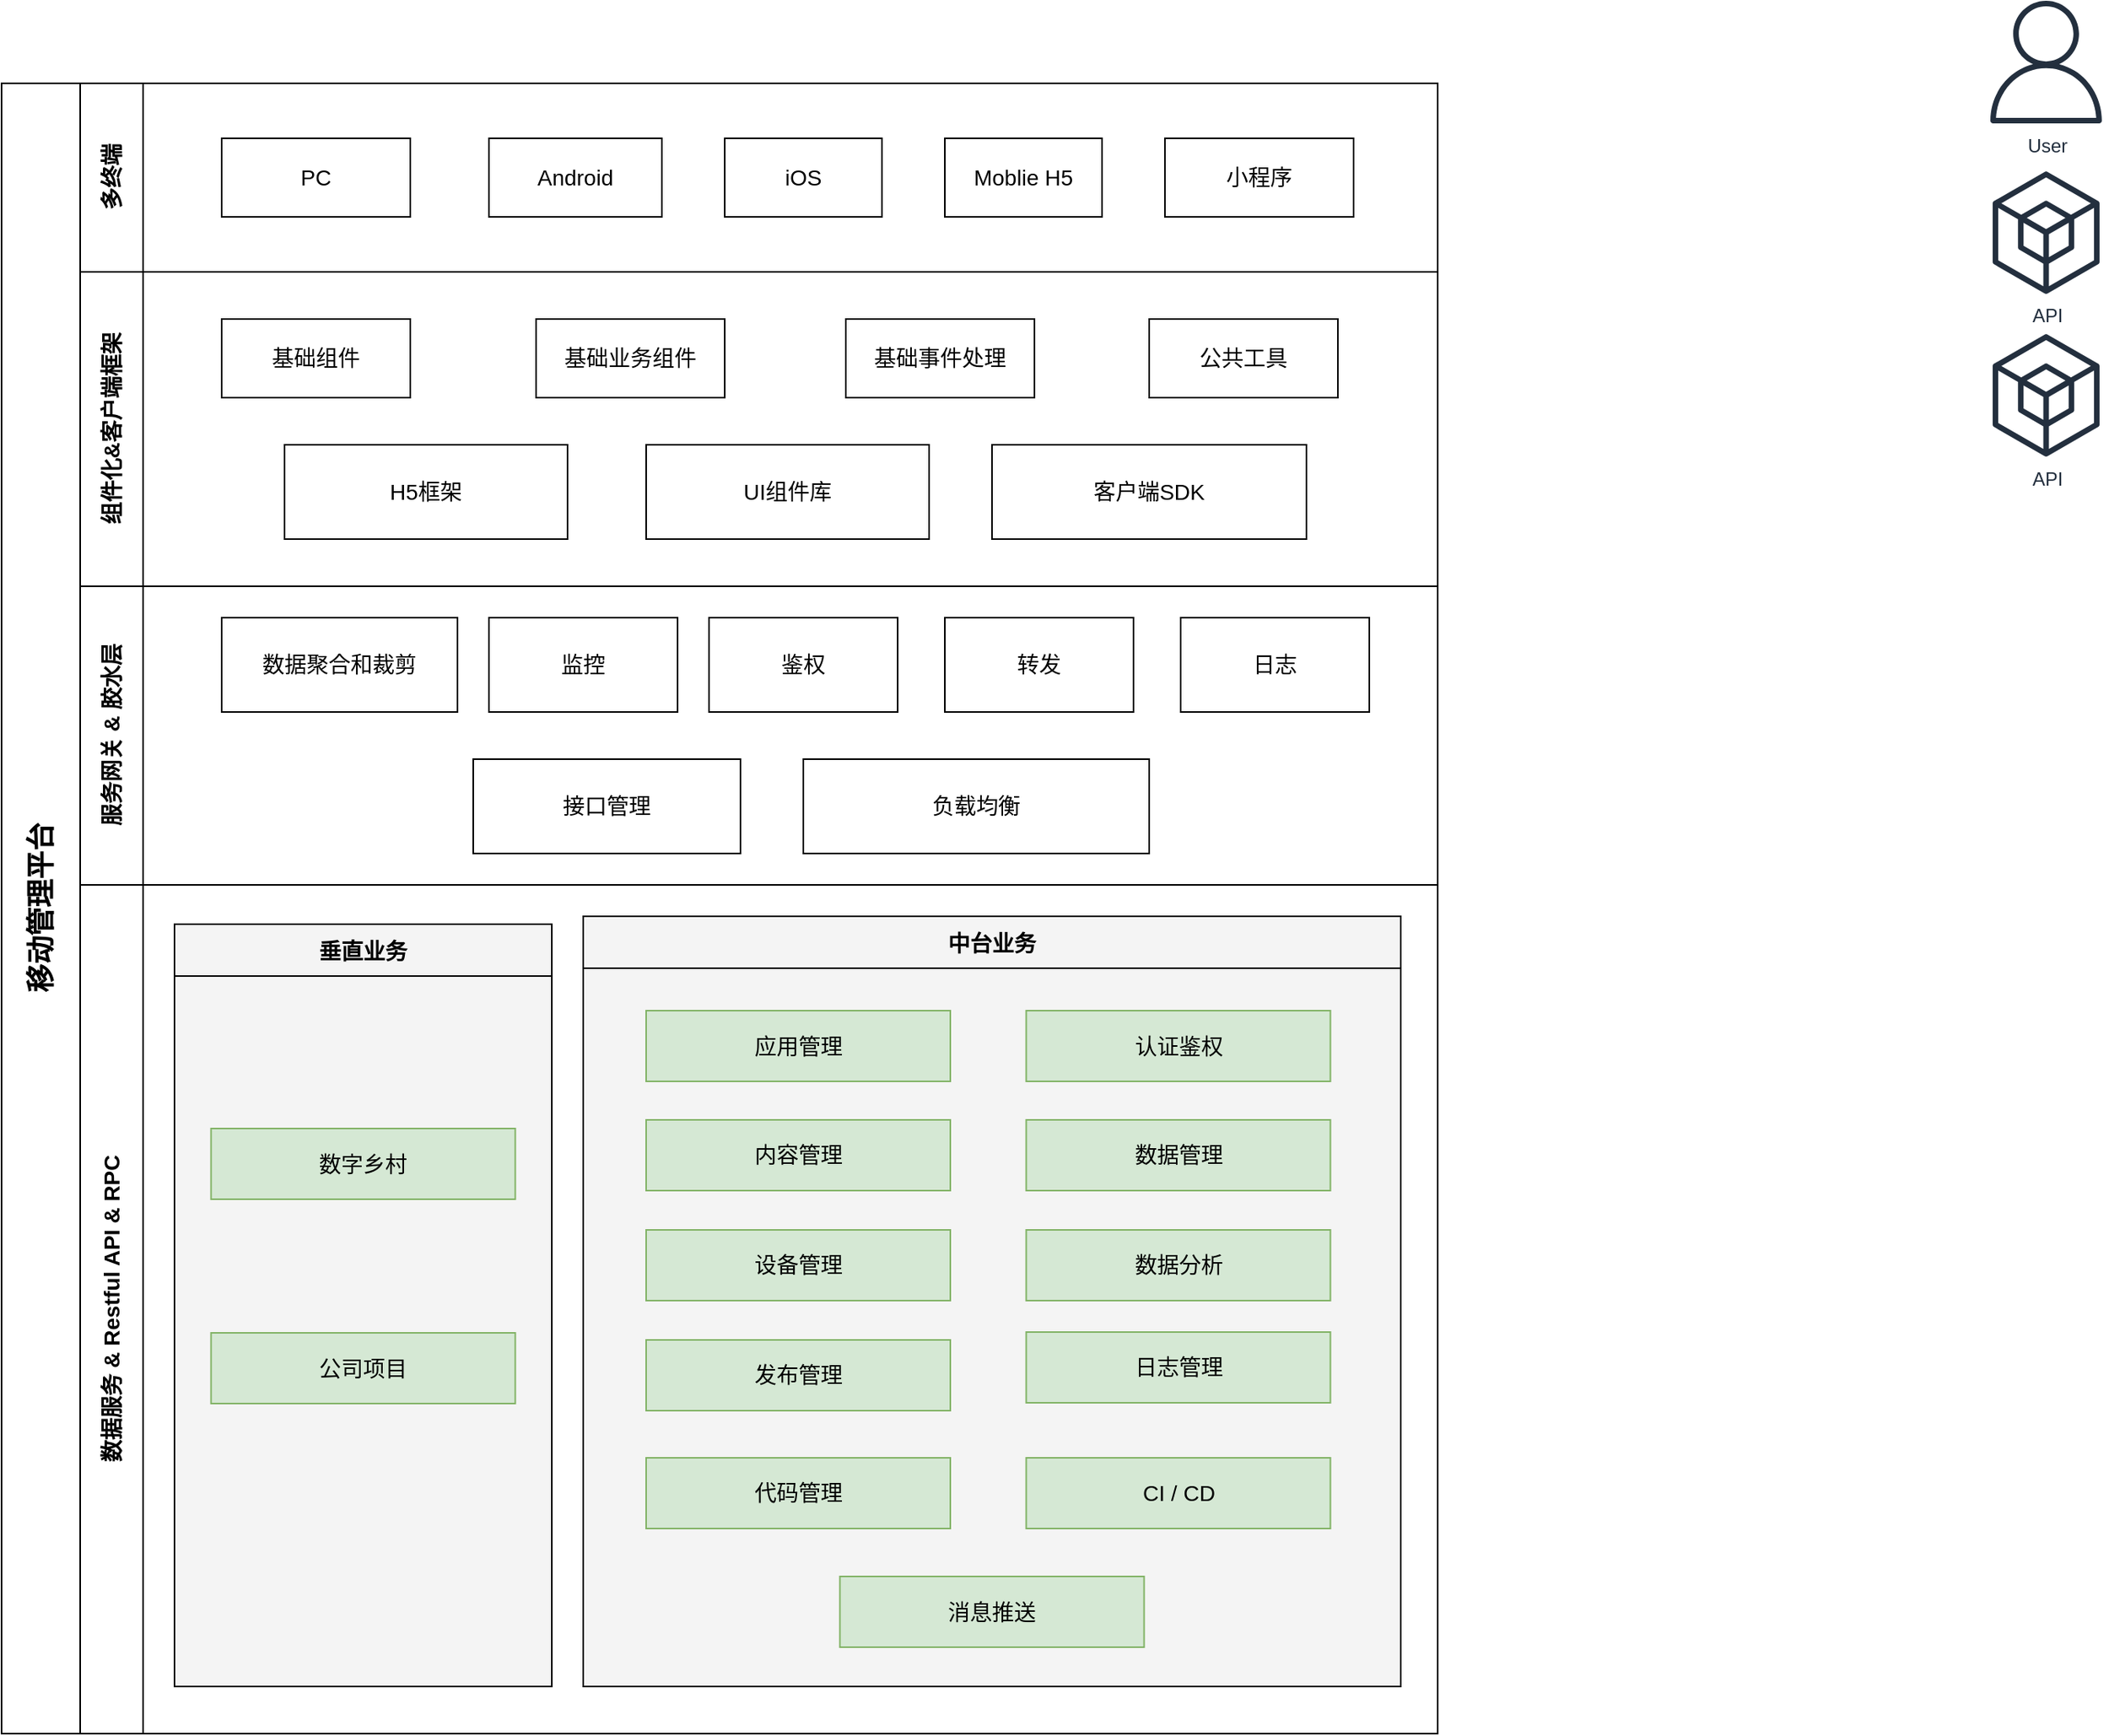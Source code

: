 <mxfile version="14.4.5" type="github">
  <diagram id="Ht1M8jgEwFfnCIfOTk4-" name="Page-1">
    <mxGraphModel dx="1426" dy="834" grid="1" gridSize="10" guides="1" tooltips="1" connect="1" arrows="1" fold="1" page="1" pageScale="1" pageWidth="827" pageHeight="1169" math="0" shadow="0">
      <root>
        <mxCell id="0" />
        <mxCell id="1" parent="0" />
        <mxCell id="jZVaUwOg5UY3L9NAnvdq-92" value="User" style="outlineConnect=0;fontColor=#232F3E;gradientColor=none;fillColor=#232F3E;strokeColor=none;dashed=0;verticalLabelPosition=bottom;verticalAlign=top;align=center;html=1;fontSize=12;fontStyle=0;aspect=fixed;pointerEvents=1;shape=mxgraph.aws4.user;labelBackgroundColor=none;" parent="1" vertex="1">
          <mxGeometry x="1431.5" y="147.5" width="78" height="78" as="geometry" />
        </mxCell>
        <mxCell id="jZVaUwOg5UY3L9NAnvdq-93" value="API" style="outlineConnect=0;fontColor=#232F3E;gradientColor=none;fillColor=#232F3E;strokeColor=none;dashed=0;verticalLabelPosition=bottom;verticalAlign=top;align=center;html=1;fontSize=12;fontStyle=0;aspect=fixed;pointerEvents=1;shape=mxgraph.aws4.external_sdk;labelBackgroundColor=none;" parent="1" vertex="1">
          <mxGeometry x="1436.5" y="256" width="68" height="78" as="geometry" />
        </mxCell>
        <mxCell id="jZVaUwOg5UY3L9NAnvdq-94" value="API&lt;br&gt;" style="outlineConnect=0;fontColor=#232F3E;gradientColor=none;fillColor=#232F3E;strokeColor=none;dashed=0;verticalLabelPosition=bottom;verticalAlign=top;align=center;html=1;fontSize=12;fontStyle=0;aspect=fixed;pointerEvents=1;shape=mxgraph.aws4.external_sdk;labelBackgroundColor=none;" parent="1" vertex="1">
          <mxGeometry x="1436.5" y="359.5" width="68" height="78" as="geometry" />
        </mxCell>
        <mxCell id="Hy0hhaO_qFaU3YnSaLih-2" value="&lt;font style=&quot;font-size: 18px&quot;&gt;移动管理平台&lt;/font&gt;" style="swimlane;html=1;childLayout=stackLayout;resizeParent=1;resizeParentMax=0;horizontal=0;startSize=50;horizontalStack=0;" vertex="1" parent="1">
          <mxGeometry x="170" y="200" width="913.5" height="1050" as="geometry" />
        </mxCell>
        <mxCell id="Hy0hhaO_qFaU3YnSaLih-3" value="&lt;font style=&quot;font-size: 14px;&quot;&gt;多终端&lt;/font&gt;" style="swimlane;html=1;startSize=40;horizontal=0;fontSize=14;" vertex="1" parent="Hy0hhaO_qFaU3YnSaLih-2">
          <mxGeometry x="50" width="863.5" height="120" as="geometry" />
        </mxCell>
        <mxCell id="Hy0hhaO_qFaU3YnSaLih-13" value="&lt;font style=&quot;font-size: 14px&quot;&gt;PC&lt;/font&gt;" style="whiteSpace=wrap;html=1;" vertex="1" parent="Hy0hhaO_qFaU3YnSaLih-3">
          <mxGeometry x="90" y="35" width="120" height="50" as="geometry" />
        </mxCell>
        <mxCell id="Hy0hhaO_qFaU3YnSaLih-19" value="&lt;font style=&quot;font-size: 14px&quot;&gt;Moblie H5&lt;/font&gt;" style="whiteSpace=wrap;html=1;" vertex="1" parent="Hy0hhaO_qFaU3YnSaLih-3">
          <mxGeometry x="550" y="35" width="100" height="50" as="geometry" />
        </mxCell>
        <mxCell id="Hy0hhaO_qFaU3YnSaLih-18" value="&lt;font style=&quot;font-size: 14px&quot;&gt;iOS&lt;/font&gt;" style="whiteSpace=wrap;html=1;" vertex="1" parent="Hy0hhaO_qFaU3YnSaLih-3">
          <mxGeometry x="410" y="35" width="100" height="50" as="geometry" />
        </mxCell>
        <mxCell id="Hy0hhaO_qFaU3YnSaLih-17" value="&lt;font style=&quot;font-size: 14px&quot;&gt;Android&lt;/font&gt;" style="whiteSpace=wrap;html=1;" vertex="1" parent="Hy0hhaO_qFaU3YnSaLih-3">
          <mxGeometry x="260" y="35" width="110" height="50" as="geometry" />
        </mxCell>
        <mxCell id="Hy0hhaO_qFaU3YnSaLih-20" value="&lt;font style=&quot;font-size: 14px&quot;&gt;小程序&lt;/font&gt;" style="whiteSpace=wrap;html=1;" vertex="1" parent="Hy0hhaO_qFaU3YnSaLih-3">
          <mxGeometry x="690" y="35" width="120" height="50" as="geometry" />
        </mxCell>
        <mxCell id="Hy0hhaO_qFaU3YnSaLih-4" value="&lt;font style=&quot;font-size: 14px&quot;&gt;组件化&amp;amp;客户端框架&lt;/font&gt;" style="swimlane;html=1;startSize=40;horizontal=0;" vertex="1" parent="Hy0hhaO_qFaU3YnSaLih-2">
          <mxGeometry x="50" y="120" width="863.5" height="200" as="geometry" />
        </mxCell>
        <mxCell id="Hy0hhaO_qFaU3YnSaLih-25" value="&lt;font style=&quot;font-size: 14px&quot;&gt;公共工具&lt;/font&gt;" style="whiteSpace=wrap;html=1;" vertex="1" parent="Hy0hhaO_qFaU3YnSaLih-4">
          <mxGeometry x="680" y="30" width="120" height="50" as="geometry" />
        </mxCell>
        <mxCell id="Hy0hhaO_qFaU3YnSaLih-23" value="&lt;font style=&quot;font-size: 14px&quot;&gt;基础业务组件&lt;/font&gt;" style="whiteSpace=wrap;html=1;" vertex="1" parent="Hy0hhaO_qFaU3YnSaLih-4">
          <mxGeometry x="290" y="30" width="120" height="50" as="geometry" />
        </mxCell>
        <mxCell id="Hy0hhaO_qFaU3YnSaLih-24" value="&lt;font style=&quot;font-size: 14px&quot;&gt;基础事件处理&lt;/font&gt;" style="whiteSpace=wrap;html=1;" vertex="1" parent="Hy0hhaO_qFaU3YnSaLih-4">
          <mxGeometry x="487" y="30" width="120" height="50" as="geometry" />
        </mxCell>
        <mxCell id="Hy0hhaO_qFaU3YnSaLih-22" value="&lt;font style=&quot;font-size: 14px&quot;&gt;基础组件&lt;/font&gt;" style="whiteSpace=wrap;html=1;" vertex="1" parent="Hy0hhaO_qFaU3YnSaLih-4">
          <mxGeometry x="90" y="30" width="120" height="50" as="geometry" />
        </mxCell>
        <mxCell id="Hy0hhaO_qFaU3YnSaLih-27" style="edgeStyle=orthogonalEdgeStyle;rounded=0;orthogonalLoop=1;jettySize=auto;html=1;exitX=0.5;exitY=1;exitDx=0;exitDy=0;" edge="1" parent="Hy0hhaO_qFaU3YnSaLih-4" source="Hy0hhaO_qFaU3YnSaLih-24" target="Hy0hhaO_qFaU3YnSaLih-24">
          <mxGeometry relative="1" as="geometry" />
        </mxCell>
        <mxCell id="Hy0hhaO_qFaU3YnSaLih-28" style="edgeStyle=orthogonalEdgeStyle;rounded=0;orthogonalLoop=1;jettySize=auto;html=1;exitX=0.5;exitY=1;exitDx=0;exitDy=0;fontSize=14;" edge="1" parent="Hy0hhaO_qFaU3YnSaLih-4" source="Hy0hhaO_qFaU3YnSaLih-25" target="Hy0hhaO_qFaU3YnSaLih-25">
          <mxGeometry relative="1" as="geometry" />
        </mxCell>
        <mxCell id="Hy0hhaO_qFaU3YnSaLih-33" value="客户端SDK" style="whiteSpace=wrap;html=1;fontSize=14;labelBackgroundColor=#ffffff;" vertex="1" parent="Hy0hhaO_qFaU3YnSaLih-4">
          <mxGeometry x="580" y="110" width="200" height="60" as="geometry" />
        </mxCell>
        <mxCell id="Hy0hhaO_qFaU3YnSaLih-32" value="UI组件库" style="whiteSpace=wrap;html=1;fontSize=14;labelBackgroundColor=#ffffff;" vertex="1" parent="Hy0hhaO_qFaU3YnSaLih-4">
          <mxGeometry x="360" y="110" width="180" height="60" as="geometry" />
        </mxCell>
        <mxCell id="Hy0hhaO_qFaU3YnSaLih-31" value="H5框架" style="whiteSpace=wrap;html=1;fontSize=14;labelBackgroundColor=#ffffff;" vertex="1" parent="Hy0hhaO_qFaU3YnSaLih-4">
          <mxGeometry x="130" y="110" width="180" height="60" as="geometry" />
        </mxCell>
        <mxCell id="Hy0hhaO_qFaU3YnSaLih-5" value="&lt;font style=&quot;font-size: 14px&quot;&gt;服务网关 &amp;amp; 胶水层&lt;/font&gt;" style="swimlane;html=1;startSize=40;horizontal=0;" vertex="1" parent="Hy0hhaO_qFaU3YnSaLih-2">
          <mxGeometry x="50" y="320" width="863.5" height="190" as="geometry">
            <mxRectangle x="50" y="320" width="863.5" height="40" as="alternateBounds" />
          </mxGeometry>
        </mxCell>
        <mxCell id="Hy0hhaO_qFaU3YnSaLih-38" value="日志" style="whiteSpace=wrap;html=1;fontSize=14;" vertex="1" parent="Hy0hhaO_qFaU3YnSaLih-5">
          <mxGeometry x="700" y="20" width="120" height="60" as="geometry" />
        </mxCell>
        <mxCell id="Hy0hhaO_qFaU3YnSaLih-37" value="转发" style="whiteSpace=wrap;html=1;fontSize=14;" vertex="1" parent="Hy0hhaO_qFaU3YnSaLih-5">
          <mxGeometry x="550" y="20" width="120" height="60" as="geometry" />
        </mxCell>
        <mxCell id="Hy0hhaO_qFaU3YnSaLih-36" value="鉴权" style="whiteSpace=wrap;html=1;fontSize=14;" vertex="1" parent="Hy0hhaO_qFaU3YnSaLih-5">
          <mxGeometry x="400" y="20" width="120" height="60" as="geometry" />
        </mxCell>
        <mxCell id="Hy0hhaO_qFaU3YnSaLih-35" value="监控" style="whiteSpace=wrap;html=1;fontSize=14;" vertex="1" parent="Hy0hhaO_qFaU3YnSaLih-5">
          <mxGeometry x="260" y="20" width="120" height="60" as="geometry" />
        </mxCell>
        <mxCell id="Hy0hhaO_qFaU3YnSaLih-34" value="数据聚合和裁剪" style="whiteSpace=wrap;html=1;fontSize=14;" vertex="1" parent="Hy0hhaO_qFaU3YnSaLih-5">
          <mxGeometry x="90" y="20" width="150" height="60" as="geometry" />
        </mxCell>
        <mxCell id="Hy0hhaO_qFaU3YnSaLih-39" value="接口管理" style="whiteSpace=wrap;html=1;fontSize=14;" vertex="1" parent="Hy0hhaO_qFaU3YnSaLih-5">
          <mxGeometry x="250" y="110" width="170" height="60" as="geometry" />
        </mxCell>
        <mxCell id="Hy0hhaO_qFaU3YnSaLih-40" value="负载均衡" style="whiteSpace=wrap;html=1;fontSize=14;" vertex="1" parent="Hy0hhaO_qFaU3YnSaLih-5">
          <mxGeometry x="460" y="110" width="220" height="60" as="geometry" />
        </mxCell>
        <mxCell id="Hy0hhaO_qFaU3YnSaLih-7" value="&lt;font style=&quot;font-size: 14px&quot;&gt;数据服务 &amp;amp; Restful API &amp;amp; RPC&lt;/font&gt;" style="swimlane;html=1;startSize=40;horizontal=0;fontSize=14;" vertex="1" parent="Hy0hhaO_qFaU3YnSaLih-2">
          <mxGeometry x="50" y="510" width="863.5" height="540" as="geometry">
            <mxRectangle x="50" y="320" width="863.5" height="40" as="alternateBounds" />
          </mxGeometry>
        </mxCell>
        <mxCell id="mr288gsN6PWe_ziToZQZ-7" value="中台业务" style="swimlane;fontSize=14;align=center;swimlaneFillColor=#f4f4f4;fillColor=#f4f4f4;collapsible=0;startSize=33;" parent="Hy0hhaO_qFaU3YnSaLih-7" vertex="1">
          <mxGeometry x="320" y="20" width="520" height="490" as="geometry" />
        </mxCell>
        <mxCell id="mr288gsN6PWe_ziToZQZ-8" value="应用管理" style="rounded=0;whiteSpace=wrap;html=1;fillColor=#d5e8d4;strokeColor=#82b366;fontSize=14;" parent="mr288gsN6PWe_ziToZQZ-7" vertex="1">
          <mxGeometry x="40" y="60" width="193.5" height="45" as="geometry" />
        </mxCell>
        <mxCell id="mr288gsN6PWe_ziToZQZ-9" value="内容管理" style="rounded=0;whiteSpace=wrap;html=1;fillColor=#d5e8d4;strokeColor=#82b366;fontSize=14;" parent="mr288gsN6PWe_ziToZQZ-7" vertex="1">
          <mxGeometry x="40" y="129.5" width="193.5" height="45" as="geometry" />
        </mxCell>
        <mxCell id="mr288gsN6PWe_ziToZQZ-10" value="设备管理" style="rounded=0;whiteSpace=wrap;html=1;fillColor=#d5e8d4;strokeColor=#82b366;fontSize=14;" parent="mr288gsN6PWe_ziToZQZ-7" vertex="1">
          <mxGeometry x="40" y="199.5" width="193.5" height="45" as="geometry" />
        </mxCell>
        <mxCell id="mr288gsN6PWe_ziToZQZ-11" value="发布管理" style="rounded=0;whiteSpace=wrap;html=1;fillColor=#d5e8d4;strokeColor=#82b366;fontSize=14;" parent="mr288gsN6PWe_ziToZQZ-7" vertex="1">
          <mxGeometry x="40" y="269.5" width="193.5" height="45" as="geometry" />
        </mxCell>
        <mxCell id="Hy0hhaO_qFaU3YnSaLih-42" value="认证鉴权" style="rounded=0;whiteSpace=wrap;html=1;fillColor=#d5e8d4;strokeColor=#82b366;fontSize=14;" vertex="1" parent="mr288gsN6PWe_ziToZQZ-7">
          <mxGeometry x="281.75" y="60" width="193.5" height="45" as="geometry" />
        </mxCell>
        <mxCell id="Hy0hhaO_qFaU3YnSaLih-43" value="数据管理" style="rounded=0;whiteSpace=wrap;html=1;fillColor=#d5e8d4;strokeColor=#82b366;fontSize=14;" vertex="1" parent="mr288gsN6PWe_ziToZQZ-7">
          <mxGeometry x="281.75" y="129.5" width="193.5" height="45" as="geometry" />
        </mxCell>
        <mxCell id="Hy0hhaO_qFaU3YnSaLih-44" value="数据分析" style="rounded=0;whiteSpace=wrap;html=1;fillColor=#d5e8d4;strokeColor=#82b366;fontSize=14;" vertex="1" parent="mr288gsN6PWe_ziToZQZ-7">
          <mxGeometry x="281.75" y="199.5" width="193.5" height="45" as="geometry" />
        </mxCell>
        <mxCell id="Hy0hhaO_qFaU3YnSaLih-53" value="日志管理" style="rounded=0;whiteSpace=wrap;html=1;fillColor=#d5e8d4;strokeColor=#82b366;fontSize=14;" vertex="1" parent="mr288gsN6PWe_ziToZQZ-7">
          <mxGeometry x="281.75" y="264.5" width="193.5" height="45" as="geometry" />
        </mxCell>
        <mxCell id="Hy0hhaO_qFaU3YnSaLih-54" value="代码管理" style="rounded=0;whiteSpace=wrap;html=1;fillColor=#d5e8d4;strokeColor=#82b366;fontSize=14;" vertex="1" parent="mr288gsN6PWe_ziToZQZ-7">
          <mxGeometry x="40" y="344.5" width="193.5" height="45" as="geometry" />
        </mxCell>
        <mxCell id="Hy0hhaO_qFaU3YnSaLih-94" value="CI / CD" style="rounded=0;whiteSpace=wrap;html=1;fillColor=#d5e8d4;strokeColor=#82b366;fontSize=14;" vertex="1" parent="mr288gsN6PWe_ziToZQZ-7">
          <mxGeometry x="281.75" y="344.5" width="193.5" height="45" as="geometry" />
        </mxCell>
        <mxCell id="Hy0hhaO_qFaU3YnSaLih-98" value="&lt;span style=&quot;font-weight: normal&quot;&gt;消息推送&lt;/span&gt;" style="rounded=0;whiteSpace=wrap;html=1;fillColor=#d5e8d4;strokeColor=#82b366;fontSize=14;fontStyle=1" vertex="1" parent="mr288gsN6PWe_ziToZQZ-7">
          <mxGeometry x="163.25" y="420" width="193.5" height="45" as="geometry" />
        </mxCell>
        <mxCell id="jZVaUwOg5UY3L9NAnvdq-59" value="垂直业务" style="swimlane;fontSize=14;align=center;swimlaneFillColor=#f4f4f4;fillColor=#f4f4f4;collapsible=0;startSize=33;" parent="Hy0hhaO_qFaU3YnSaLih-7" vertex="1">
          <mxGeometry x="60" y="25" width="240" height="485" as="geometry" />
        </mxCell>
        <mxCell id="mr288gsN6PWe_ziToZQZ-3" value="&lt;font style=&quot;font-size: 14px&quot;&gt;数字乡村&lt;/font&gt;" style="rounded=0;whiteSpace=wrap;html=1;fillColor=#d5e8d4;strokeColor=#82b366;" parent="jZVaUwOg5UY3L9NAnvdq-59" vertex="1">
          <mxGeometry x="23.25" y="130" width="193.5" height="45" as="geometry" />
        </mxCell>
        <mxCell id="mr288gsN6PWe_ziToZQZ-4" value="&lt;font style=&quot;font-size: 14px&quot;&gt;公司项目&lt;/font&gt;" style="rounded=0;whiteSpace=wrap;html=1;fillColor=#d5e8d4;strokeColor=#82b366;" parent="jZVaUwOg5UY3L9NAnvdq-59" vertex="1">
          <mxGeometry x="23.25" y="260" width="193.5" height="45" as="geometry" />
        </mxCell>
      </root>
    </mxGraphModel>
  </diagram>
</mxfile>
